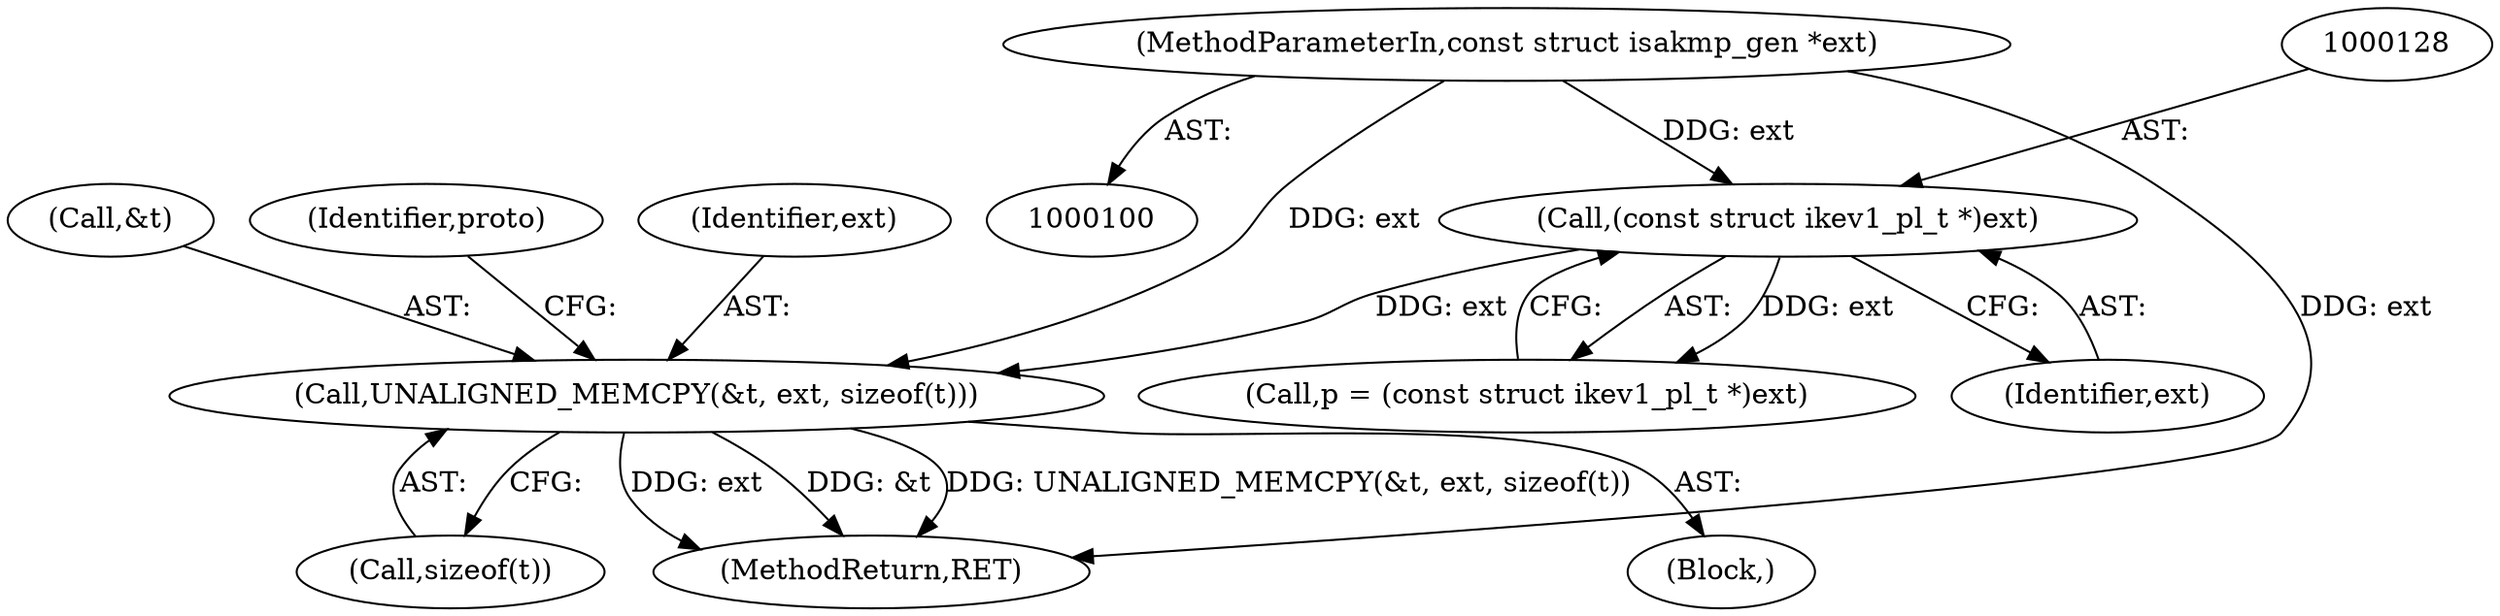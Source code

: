 digraph "0_tcpdump_e0a5a02b0fc1900a69d6c37ed0aab36fb8494e6d_2@pointer" {
"1000133" [label="(Call,UNALIGNED_MEMCPY(&t, ext, sizeof(t)))"];
"1000127" [label="(Call,(const struct ikev1_pl_t *)ext)"];
"1000103" [label="(MethodParameterIn,const struct isakmp_gen *ext)"];
"1000133" [label="(Call,UNALIGNED_MEMCPY(&t, ext, sizeof(t)))"];
"1000140" [label="(Identifier,proto)"];
"1000125" [label="(Call,p = (const struct ikev1_pl_t *)ext)"];
"1000110" [label="(Block,)"];
"1000103" [label="(MethodParameterIn,const struct isakmp_gen *ext)"];
"1000129" [label="(Identifier,ext)"];
"1000127" [label="(Call,(const struct ikev1_pl_t *)ext)"];
"1000136" [label="(Identifier,ext)"];
"1000134" [label="(Call,&t)"];
"1000137" [label="(Call,sizeof(t))"];
"1000329" [label="(MethodReturn,RET)"];
"1000133" -> "1000110"  [label="AST: "];
"1000133" -> "1000137"  [label="CFG: "];
"1000134" -> "1000133"  [label="AST: "];
"1000136" -> "1000133"  [label="AST: "];
"1000137" -> "1000133"  [label="AST: "];
"1000140" -> "1000133"  [label="CFG: "];
"1000133" -> "1000329"  [label="DDG: &t"];
"1000133" -> "1000329"  [label="DDG: UNALIGNED_MEMCPY(&t, ext, sizeof(t))"];
"1000133" -> "1000329"  [label="DDG: ext"];
"1000127" -> "1000133"  [label="DDG: ext"];
"1000103" -> "1000133"  [label="DDG: ext"];
"1000127" -> "1000125"  [label="AST: "];
"1000127" -> "1000129"  [label="CFG: "];
"1000128" -> "1000127"  [label="AST: "];
"1000129" -> "1000127"  [label="AST: "];
"1000125" -> "1000127"  [label="CFG: "];
"1000127" -> "1000125"  [label="DDG: ext"];
"1000103" -> "1000127"  [label="DDG: ext"];
"1000103" -> "1000100"  [label="AST: "];
"1000103" -> "1000329"  [label="DDG: ext"];
}
